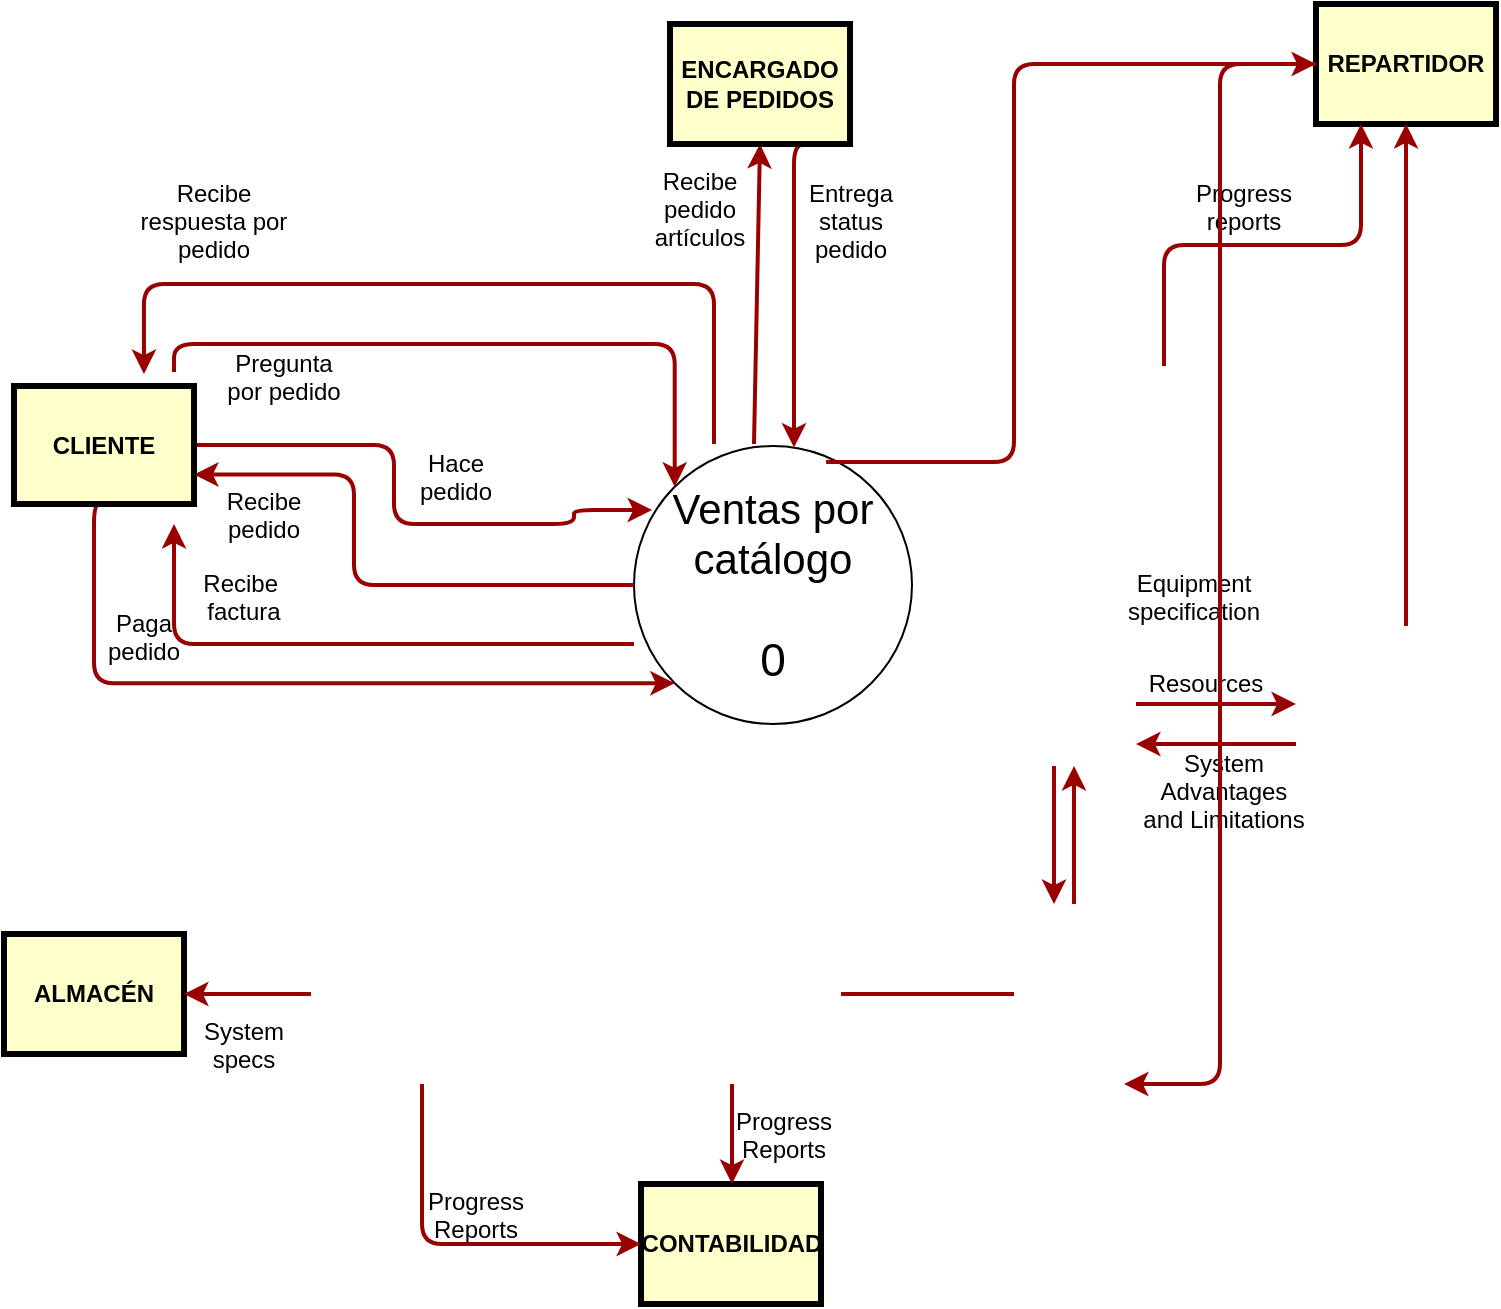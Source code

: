 <mxfile version="21.5.2" type="github">
  <diagram name="Page-1" id="c7558073-3199-34d8-9f00-42111426c3f3">
    <mxGraphModel dx="794" dy="738" grid="1" gridSize="10" guides="1" tooltips="1" connect="1" arrows="1" fold="1" page="1" pageScale="1" pageWidth="826" pageHeight="1169" background="none" math="0" shadow="0">
      <root>
        <mxCell id="0" />
        <mxCell id="1" parent="0" />
        <mxCell id="nHj2aENfsOmrluQNMo_V-96" value="&lt;font style=&quot;font-size: 21px;&quot;&gt;Ventas por catálogo&lt;br&gt;&lt;br&gt;&lt;/font&gt;&lt;font style=&quot;font-size: 23px;&quot;&gt;0&lt;/font&gt;" style="ellipse;whiteSpace=wrap;html=1;aspect=fixed;" parent="1" vertex="1">
          <mxGeometry x="350" y="281" width="139" height="139" as="geometry" />
        </mxCell>
        <mxCell id="13" value="CONTABILIDAD" style="whiteSpace=wrap;align=center;verticalAlign=middle;fontStyle=1;strokeWidth=3;fillColor=#FFFFCC;fontColor=#050505;" parent="1" vertex="1">
          <mxGeometry x="353.5" y="650" width="90" height="60" as="geometry" />
        </mxCell>
        <mxCell id="14" value="ALMACÉN" style="whiteSpace=wrap;align=center;verticalAlign=middle;fontStyle=1;strokeWidth=3;fillColor=#FFFFCC;fontColor=#000000;" parent="1" vertex="1">
          <mxGeometry x="35.0" y="525.0" width="90" height="60" as="geometry" />
        </mxCell>
        <mxCell id="15" value="REPARTIDOR" style="whiteSpace=wrap;align=center;verticalAlign=middle;fontStyle=1;strokeWidth=3;fillColor=#FFFFCC;fontColor=#050505;" parent="1" vertex="1">
          <mxGeometry x="691.0" y="60" width="90" height="60" as="geometry" />
        </mxCell>
        <mxCell id="36" value="" style="edgeStyle=none;noEdgeStyle=1;strokeColor=#990000;strokeWidth=2;entryX=0.5;entryY=1;entryDx=0;entryDy=0;" parent="1" edge="1" target="3">
          <mxGeometry width="100" height="100" relative="1" as="geometry">
            <mxPoint x="410" y="280" as="sourcePoint" />
            <mxPoint x="410" y="280" as="targetPoint" />
          </mxGeometry>
        </mxCell>
        <mxCell id="51" value="" style="endArrow=none;noEdgeStyle=1;strokeColor=#990000;strokeWidth=2" parent="1" edge="1">
          <mxGeometry relative="1" as="geometry">
            <mxPoint x="540" y="555" as="sourcePoint" />
            <mxPoint x="453.5" y="555" as="targetPoint" />
          </mxGeometry>
        </mxCell>
        <mxCell id="52" value="Hace&#xa;pedido" style="text;spacingTop=-5;align=center" parent="1" vertex="1">
          <mxGeometry x="246" y="281" width="30" height="20" as="geometry" />
        </mxCell>
        <mxCell id="53" value="Pregunta&#xa;por pedido" style="text;spacingTop=-5;align=center" parent="1" vertex="1">
          <mxGeometry x="160" y="231" width="30" height="20" as="geometry" />
        </mxCell>
        <mxCell id="61" value="Paga&#xa;pedido" style="text;spacingTop=-5;align=center" parent="1" vertex="1">
          <mxGeometry x="90.0" y="361.0" width="30" height="20" as="geometry" />
        </mxCell>
        <mxCell id="62" value="Recibe &#xa;factura" style="text;spacingTop=-5;align=center" parent="1" vertex="1">
          <mxGeometry x="140.0" y="341" width="30" height="20" as="geometry" />
        </mxCell>
        <mxCell id="63" value="Progress&#xa;reports" style="text;spacingTop=-5;align=center" parent="1" vertex="1">
          <mxGeometry x="640" y="146.0" width="30" height="20" as="geometry" />
        </mxCell>
        <mxCell id="64" value="Entrega&#xa;status&#xa;pedido" style="text;spacingTop=-5;align=center" parent="1" vertex="1">
          <mxGeometry x="443.5" y="146.0" width="30" height="20" as="geometry" />
        </mxCell>
        <mxCell id="65" value="" style="edgeStyle=elbowEdgeStyle;elbow=horizontal;strokeColor=#990000;strokeWidth=2;exitX=0.691;exitY=0.058;exitDx=0;exitDy=0;exitPerimeter=0;" parent="1" edge="1" source="nHj2aENfsOmrluQNMo_V-96">
          <mxGeometry width="100" height="100" relative="1" as="geometry">
            <mxPoint x="490" y="260" as="sourcePoint" />
            <mxPoint x="691" y="90" as="targetPoint" />
            <Array as="points">
              <mxPoint x="540" y="200" />
            </Array>
          </mxGeometry>
        </mxCell>
        <mxCell id="66" value="" style="edgeStyle=elbowEdgeStyle;elbow=vertical;entryX=0.25;entryY=1;strokeColor=#990000;strokeWidth=2" parent="1" edge="1">
          <mxGeometry width="100" height="100" relative="1" as="geometry">
            <mxPoint x="615" y="241" as="sourcePoint" />
            <mxPoint x="713.5" y="120" as="targetPoint" />
          </mxGeometry>
        </mxCell>
        <mxCell id="67" value="" style="edgeStyle=elbowEdgeStyle;elbow=horizontal;strokeColor=#990000;strokeWidth=2" parent="1" edge="1">
          <mxGeometry width="100" height="100" relative="1" as="geometry">
            <mxPoint x="736" y="371" as="sourcePoint" />
            <mxPoint x="736" y="120" as="targetPoint" />
          </mxGeometry>
        </mxCell>
        <mxCell id="68" value="" style="edgeStyle=elbowEdgeStyle;elbow=horizontal;strokeColor=#990000;strokeWidth=2" parent="1" edge="1" target="nHj2aENfsOmrluQNMo_V-96">
          <mxGeometry width="100" height="100" relative="1" as="geometry">
            <mxPoint x="440" y="130" as="sourcePoint" />
            <mxPoint x="430" y="270" as="targetPoint" />
            <Array as="points">
              <mxPoint x="430" y="190" />
            </Array>
          </mxGeometry>
        </mxCell>
        <mxCell id="69" value="" style="edgeStyle=segmentEdgeStyle;strokeColor=#990000;strokeWidth=2;exitX=1;exitY=0.5;exitDx=0;exitDy=0;entryX=0.065;entryY=0.23;entryDx=0;entryDy=0;entryPerimeter=0;" parent="1" source="4" target="nHj2aENfsOmrluQNMo_V-96" edge="1">
          <mxGeometry width="100" height="100" relative="1" as="geometry">
            <mxPoint x="520" y="391" as="sourcePoint" />
            <mxPoint x="560" y="286" as="targetPoint" />
            <Array as="points">
              <mxPoint x="230" y="281" />
              <mxPoint x="230" y="320" />
              <mxPoint x="320" y="320" />
              <mxPoint x="320" y="313" />
            </Array>
          </mxGeometry>
        </mxCell>
        <mxCell id="70" value="Recibe&#xa;pedido" style="text;spacingTop=-5;align=center" parent="1" vertex="1">
          <mxGeometry x="150" y="300" width="30" height="20" as="geometry" />
        </mxCell>
        <mxCell id="71" value="Equipment&#xa;specification" style="text;spacingTop=-5;align=center" parent="1" vertex="1">
          <mxGeometry x="615" y="341" width="30" height="20" as="geometry" />
        </mxCell>
        <mxCell id="72" value="" style="edgeStyle=elbowEdgeStyle;elbow=vertical;strokeColor=#990000;strokeWidth=2" parent="1" edge="1">
          <mxGeometry width="100" height="100" relative="1" as="geometry">
            <mxPoint x="601" y="410" as="sourcePoint" />
            <mxPoint x="681" y="410" as="targetPoint" />
            <Array as="points">
              <mxPoint x="650" y="410" />
            </Array>
          </mxGeometry>
        </mxCell>
        <mxCell id="73" value="" style="edgeStyle=elbowEdgeStyle;elbow=vertical;strokeColor=#990000;strokeWidth=2" parent="1" edge="1">
          <mxGeometry width="100" height="100" relative="1" as="geometry">
            <mxPoint x="681" y="430" as="sourcePoint" />
            <mxPoint x="601" y="430" as="targetPoint" />
            <Array as="points">
              <mxPoint x="650" y="430" />
            </Array>
          </mxGeometry>
        </mxCell>
        <mxCell id="74" value="Resources" style="text;spacingTop=-5;align=center" parent="1" vertex="1">
          <mxGeometry x="621" y="391.0" width="30" height="20" as="geometry" />
        </mxCell>
        <mxCell id="75" value="System &#xa;Advantages &#xa;and Limitations" style="text;spacingTop=-5;align=center" parent="1" vertex="1">
          <mxGeometry x="630" y="431.0" width="30" height="20" as="geometry" />
        </mxCell>
        <mxCell id="76" value="" style="edgeStyle=elbowEdgeStyle;elbow=horizontal;strokeColor=#990000;strokeWidth=2" parent="1" edge="1">
          <mxGeometry width="100" height="100" relative="1" as="geometry">
            <mxPoint x="570" y="510" as="sourcePoint" />
            <mxPoint x="570" y="441" as="targetPoint" />
            <Array as="points">
              <mxPoint x="570" y="470" />
            </Array>
          </mxGeometry>
        </mxCell>
        <mxCell id="77" value="" style="edgeStyle=elbowEdgeStyle;elbow=horizontal;strokeColor=#990000;strokeWidth=2" parent="1" edge="1">
          <mxGeometry width="100" height="100" relative="1" as="geometry">
            <mxPoint x="560" y="441" as="sourcePoint" />
            <mxPoint x="560" y="510" as="targetPoint" />
            <Array as="points">
              <mxPoint x="560" y="480" />
            </Array>
          </mxGeometry>
        </mxCell>
        <mxCell id="78" value="" style="edgeStyle=elbowEdgeStyle;elbow=horizontal;strokeColor=#990000;strokeWidth=2" parent="1" source="15" edge="1">
          <mxGeometry width="100" height="100" relative="1" as="geometry">
            <mxPoint x="430" y="700" as="sourcePoint" />
            <mxPoint x="595" y="600" as="targetPoint" />
          </mxGeometry>
        </mxCell>
        <mxCell id="79" value="Recibe&#xa;pedido&#xa;artículos" style="text;spacingTop=-5;align=center" parent="1" vertex="1">
          <mxGeometry x="368" y="140" width="30" height="20" as="geometry" />
        </mxCell>
        <mxCell id="81" value="" style="edgeStyle=elbowEdgeStyle;elbow=horizontal;exitX=0;exitY=0.5;strokeColor=#990000;strokeWidth=2;entryX=1;entryY=0.75;entryDx=0;entryDy=0;exitDx=0;exitDy=0;" parent="1" source="nHj2aENfsOmrluQNMo_V-96" target="4" edge="1">
          <mxGeometry width="100" height="100" relative="1" as="geometry">
            <mxPoint x="540" y="577.5" as="sourcePoint" />
            <mxPoint x="520" y="630" as="targetPoint" />
            <Array as="points">
              <mxPoint x="210" y="320" />
            </Array>
          </mxGeometry>
        </mxCell>
        <mxCell id="82" value="Recibe &#xa;respuesta por &#xa;pedido" style="text;spacingTop=-5;align=center" parent="1" vertex="1">
          <mxGeometry x="125.0" y="146.0" width="30" height="20" as="geometry" />
        </mxCell>
        <mxCell id="83" value="" style="edgeStyle=elbowEdgeStyle;elbow=horizontal;strokeColor=#990000;strokeWidth=2" parent="1" target="13" edge="1">
          <mxGeometry width="100" height="100" relative="1" as="geometry">
            <mxPoint x="399" y="600" as="sourcePoint" />
            <mxPoint x="230.0" y="650" as="targetPoint" />
          </mxGeometry>
        </mxCell>
        <mxCell id="84" value="Progress&#xa;Reports" style="text;spacingTop=-5;align=center" parent="1" vertex="1">
          <mxGeometry x="410.0" y="610.0" width="30" height="20" as="geometry" />
        </mxCell>
        <mxCell id="85" value="" style="edgeStyle=elbowEdgeStyle;elbow=horizontal;strokeColor=#990000;strokeWidth=2" parent="1" target="13" edge="1">
          <mxGeometry width="100" height="100" relative="1" as="geometry">
            <mxPoint x="244" y="600" as="sourcePoint" />
            <mxPoint x="230.0" y="640" as="targetPoint" />
            <Array as="points">
              <mxPoint x="244" y="630" />
            </Array>
          </mxGeometry>
        </mxCell>
        <mxCell id="86" value="Progress&#xa;Reports" style="text;spacingTop=-5;align=center" parent="1" vertex="1">
          <mxGeometry x="256.0" y="650.0" width="30" height="20" as="geometry" />
        </mxCell>
        <mxCell id="87" value="" style="edgeStyle=elbowEdgeStyle;elbow=vertical;strokeColor=#990000;strokeWidth=2" parent="1" target="14" edge="1">
          <mxGeometry width="100" height="100" relative="1" as="geometry">
            <mxPoint x="188.5" y="555" as="sourcePoint" />
            <mxPoint x="170" y="640" as="targetPoint" />
          </mxGeometry>
        </mxCell>
        <mxCell id="94" value="System&#xa;specs" style="text;spacingTop=-5;align=center" parent="1" vertex="1">
          <mxGeometry x="140.0" y="565.0" width="30" height="20" as="geometry" />
        </mxCell>
        <mxCell id="jWWA-CQ6qntcmzKEc4ly-94" value="" style="edgeStyle=elbowEdgeStyle;elbow=horizontal;exitX=0;exitY=0.712;strokeColor=#990000;strokeWidth=2;exitDx=0;exitDy=0;exitPerimeter=0;" edge="1" parent="1" source="nHj2aENfsOmrluQNMo_V-96">
          <mxGeometry width="100" height="100" relative="1" as="geometry">
            <mxPoint x="360" y="361" as="sourcePoint" />
            <mxPoint x="120" y="320" as="targetPoint" />
            <Array as="points">
              <mxPoint x="120" y="380" />
            </Array>
          </mxGeometry>
        </mxCell>
        <mxCell id="jWWA-CQ6qntcmzKEc4ly-99" value="" style="edgeStyle=segmentEdgeStyle;strokeColor=#990000;strokeWidth=2;exitX=0.5;exitY=1;exitDx=0;exitDy=0;entryX=0;entryY=1;entryDx=0;entryDy=0;" edge="1" parent="1" source="4" target="nHj2aENfsOmrluQNMo_V-96">
          <mxGeometry width="100" height="100" relative="1" as="geometry">
            <mxPoint x="80" y="392" as="sourcePoint" />
            <mxPoint x="320" y="410" as="targetPoint" />
            <Array as="points">
              <mxPoint x="80" y="310" />
              <mxPoint x="80" y="400" />
            </Array>
          </mxGeometry>
        </mxCell>
        <mxCell id="4" value="CLIENTE" style="whiteSpace=wrap;align=center;verticalAlign=middle;fontStyle=1;strokeWidth=3;fillColor=#FFFFCC;fontColor=#000000;" parent="1" vertex="1">
          <mxGeometry x="40" y="251" width="90" height="59" as="geometry" />
        </mxCell>
        <mxCell id="jWWA-CQ6qntcmzKEc4ly-104" value="" style="edgeStyle=elbowEdgeStyle;strokeColor=#990000;strokeWidth=2;entryX=0.722;entryY=-0.102;entryDx=0;entryDy=0;entryPerimeter=0;elbow=vertical;" edge="1" parent="1" target="4">
          <mxGeometry width="100" height="100" relative="1" as="geometry">
            <mxPoint x="390" y="280" as="sourcePoint" />
            <mxPoint x="60" y="200" as="targetPoint" />
            <Array as="points">
              <mxPoint x="250" y="200" />
            </Array>
          </mxGeometry>
        </mxCell>
        <mxCell id="jWWA-CQ6qntcmzKEc4ly-105" value="" style="edgeStyle=elbowEdgeStyle;strokeColor=#990000;strokeWidth=2;entryX=0;entryY=0;entryDx=0;entryDy=0;elbow=vertical;" edge="1" parent="1" target="nHj2aENfsOmrluQNMo_V-96">
          <mxGeometry width="100" height="100" relative="1" as="geometry">
            <mxPoint x="120" y="244" as="sourcePoint" />
            <mxPoint x="359" y="244" as="targetPoint" />
            <Array as="points">
              <mxPoint x="250" y="230" />
            </Array>
          </mxGeometry>
        </mxCell>
        <mxCell id="3" value="ENCARGADO DE PEDIDOS" style="whiteSpace=wrap;align=center;verticalAlign=middle;fontStyle=1;strokeWidth=3;fillColor=#FFFFCC;fontColor=#000000;" parent="1" vertex="1">
          <mxGeometry x="368" y="70" width="90" height="60" as="geometry" />
        </mxCell>
      </root>
    </mxGraphModel>
  </diagram>
</mxfile>
